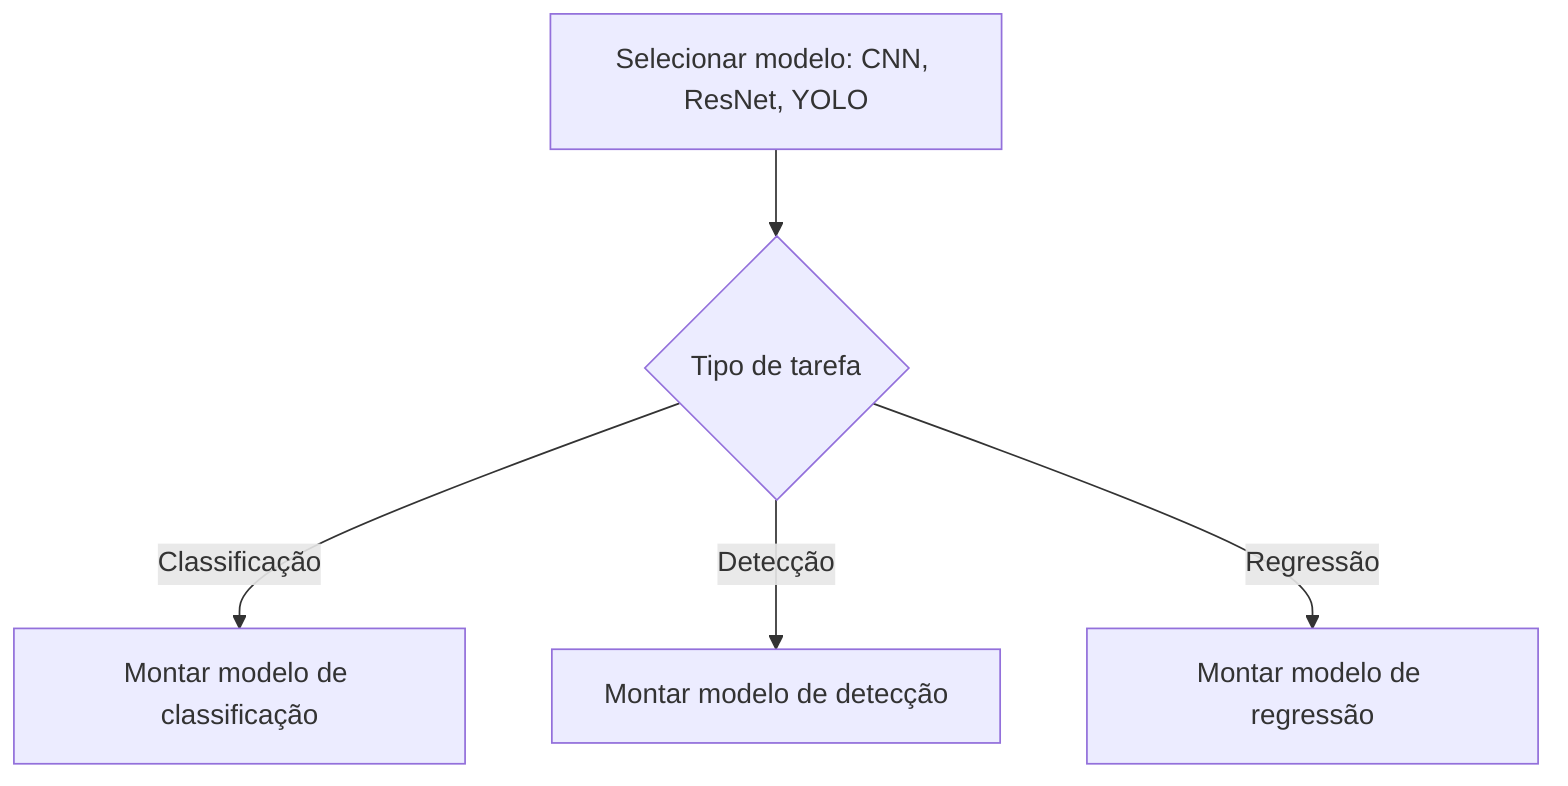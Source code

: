 flowchart TD
    ModelSel[Selecionar modelo: CNN, ResNet, YOLO] --> TaskSel{Tipo de tarefa}
    TaskSel -- Classificação --> BuildClass[Montar modelo de classificação]
    TaskSel -- Detecção --> BuildDetect[Montar modelo de detecção]
    TaskSel -- Regressão --> BuildReg[Montar modelo de regressão]